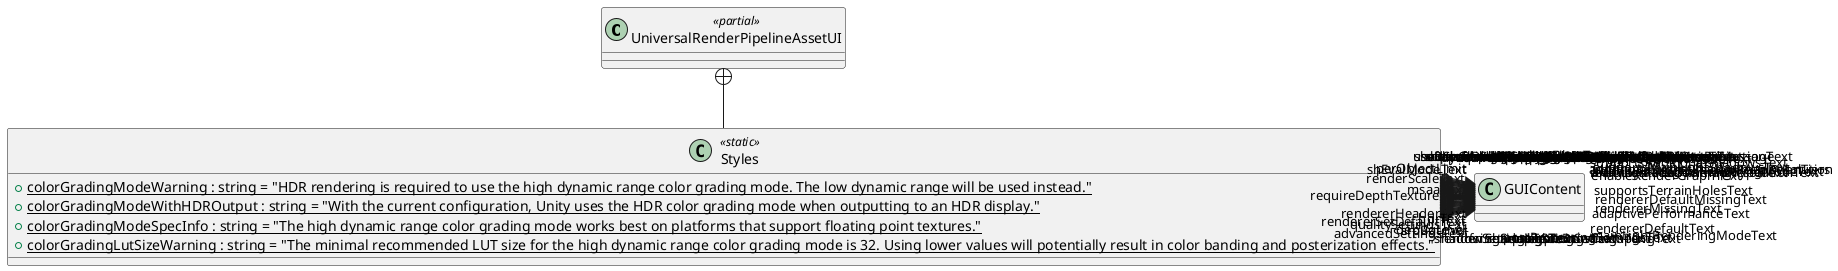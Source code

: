 @startuml
class UniversalRenderPipelineAssetUI <<partial>> {
}
class Styles <<static>> {
    + {static} colorGradingModeWarning : string = "HDR rendering is required to use the high dynamic range color grading mode. The low dynamic range will be used instead."
    + {static} colorGradingModeWithHDROutput : string = "With the current configuration, Unity uses the HDR color grading mode when outputting to an HDR display."
    + {static} colorGradingModeSpecInfo : string = "The high dynamic range color grading mode works best on platforms that support floating point textures."
    + {static} colorGradingLutSizeWarning : string = "The minimal recommended LUT size for the high dynamic range color grading mode is 32. Using lower values will potentially result in color banding and posterization effects."
}
UniversalRenderPipelineAssetUI +-- Styles
Styles o-> "renderingSettingsText" GUIContent
Styles o-> "qualitySettingsText" GUIContent
Styles o-> "lightingSettingsText" GUIContent
Styles o-> "shadowSettingsText" GUIContent
Styles o-> "postProcessingSettingsText" GUIContent
Styles o-> "advancedSettingsText" GUIContent
Styles o-> "adaptivePerformanceText" GUIContent
Styles o-> "rendererHeaderText" GUIContent
Styles o-> "rendererDefaultText" GUIContent
Styles o-> "rendererSetDefaultText" GUIContent
Styles o-> "rendererSettingsText" GUIContent
Styles o-> "rendererMissingText" GUIContent
Styles o-> "rendererDefaultMissingText" GUIContent
Styles o-> "requireDepthTextureText" GUIContent
Styles o-> "requireOpaqueTextureText" GUIContent
Styles o-> "opaqueDownsamplingText" GUIContent
Styles o-> "supportsTerrainHolesText" GUIContent
Styles o-> "srpBatcher" GUIContent
Styles o-> "storeActionsOptimizationText" GUIContent
Styles o-> "dynamicBatching" GUIContent
Styles o-> "debugLevel" GUIContent
Styles o-> "enableRenderGraphText" GUIContent
Styles o-> "hdrText" GUIContent
Styles o-> "hdrColorBufferPrecisionText" GUIContent
Styles o-> "msaaText" GUIContent
Styles o-> "renderScaleText" GUIContent
Styles o-> "upscalingFilterText" GUIContent
Styles o-> "fsrOverrideSharpness" GUIContent
Styles o-> "fsrSharpnessText" GUIContent
Styles o-> "enableLODCrossFadeText" GUIContent
Styles o-> "lodCrossFadeDitheringTypeText" GUIContent
Styles o-> "shEvalModeText" GUIContent
Styles o-> "mainLightRenderingModeText" GUIContent
Styles o-> "supportsMainLightShadowsText" GUIContent
Styles o-> "mainLightShadowmapResolutionText" GUIContent
Styles o-> "addditionalLightsRenderingModeText" GUIContent
Styles o-> "perObjectLimit" GUIContent
Styles o-> "supportsAdditionalShadowsText" GUIContent
Styles o-> "additionalLightsShadowmapResolution" GUIContent
Styles o-> "additionalLightsShadowResolutionTiers" GUIContent
Styles o-> "additionalLightsCookieResolution" GUIContent
Styles o-> "additionalLightsCookieFormat" GUIContent
Styles o-> "reflectionProbesSettingsText" GUIContent
Styles o-> "reflectionProbeBlendingText" GUIContent
Styles o-> "reflectionProbeBoxProjectionText" GUIContent
Styles o-> "mixedLightingSupportLabel" GUIContent
Styles o-> "useRenderingLayers" GUIContent
Styles o-> "supportsLightCookies" GUIContent
Styles o-> "shadowWorkingUnitText" GUIContent
Styles o-> "shadowDistanceText" GUIContent
Styles o-> "shadowCascadesText" GUIContent
Styles o-> "shadowDepthBias" GUIContent
Styles o-> "shadowNormalBias" GUIContent
Styles o-> "supportsSoftShadows" GUIContent
Styles o-> "conservativeEnclosingSphere" GUIContent
Styles o-> "softShadowsQuality" GUIContent
Styles o-> "colorGradingMode" GUIContent
Styles o-> "colorGradingLutSize" GUIContent
Styles o-> "useFastSRGBLinearConversion" GUIContent
Styles o-> "supportDataDrivenLensFlare" GUIContent
Styles o-> "volumeFrameworkUpdateMode" GUIContent
Styles o-> "useAdaptivePerformance" GUIContent
Styles o-> "rendererListDefaultMessage" GUIContent
Styles o-> "rendererMissingDefaultMessage" GUIContent
Styles o-> "rendererMissingMessage" GUIContent
Styles o-> "lightlayersUnsupportedMessage" GUIContent
Styles o-> "rendererUnsupportedAPIMessage" GUIContent
Styles o-> "shadowCascadesUnsupportedMessage" GUIContent
@enduml
